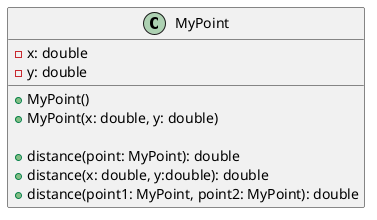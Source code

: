 @startuml
class MyPoint {
    -x: double
    -y: double

    +MyPoint()
    +MyPoint(x: double, y: double)

    +distance(point: MyPoint): double
    +distance(x: double, y:double): double
    +distance(point1: MyPoint, point2: MyPoint): double
}
@enduml
